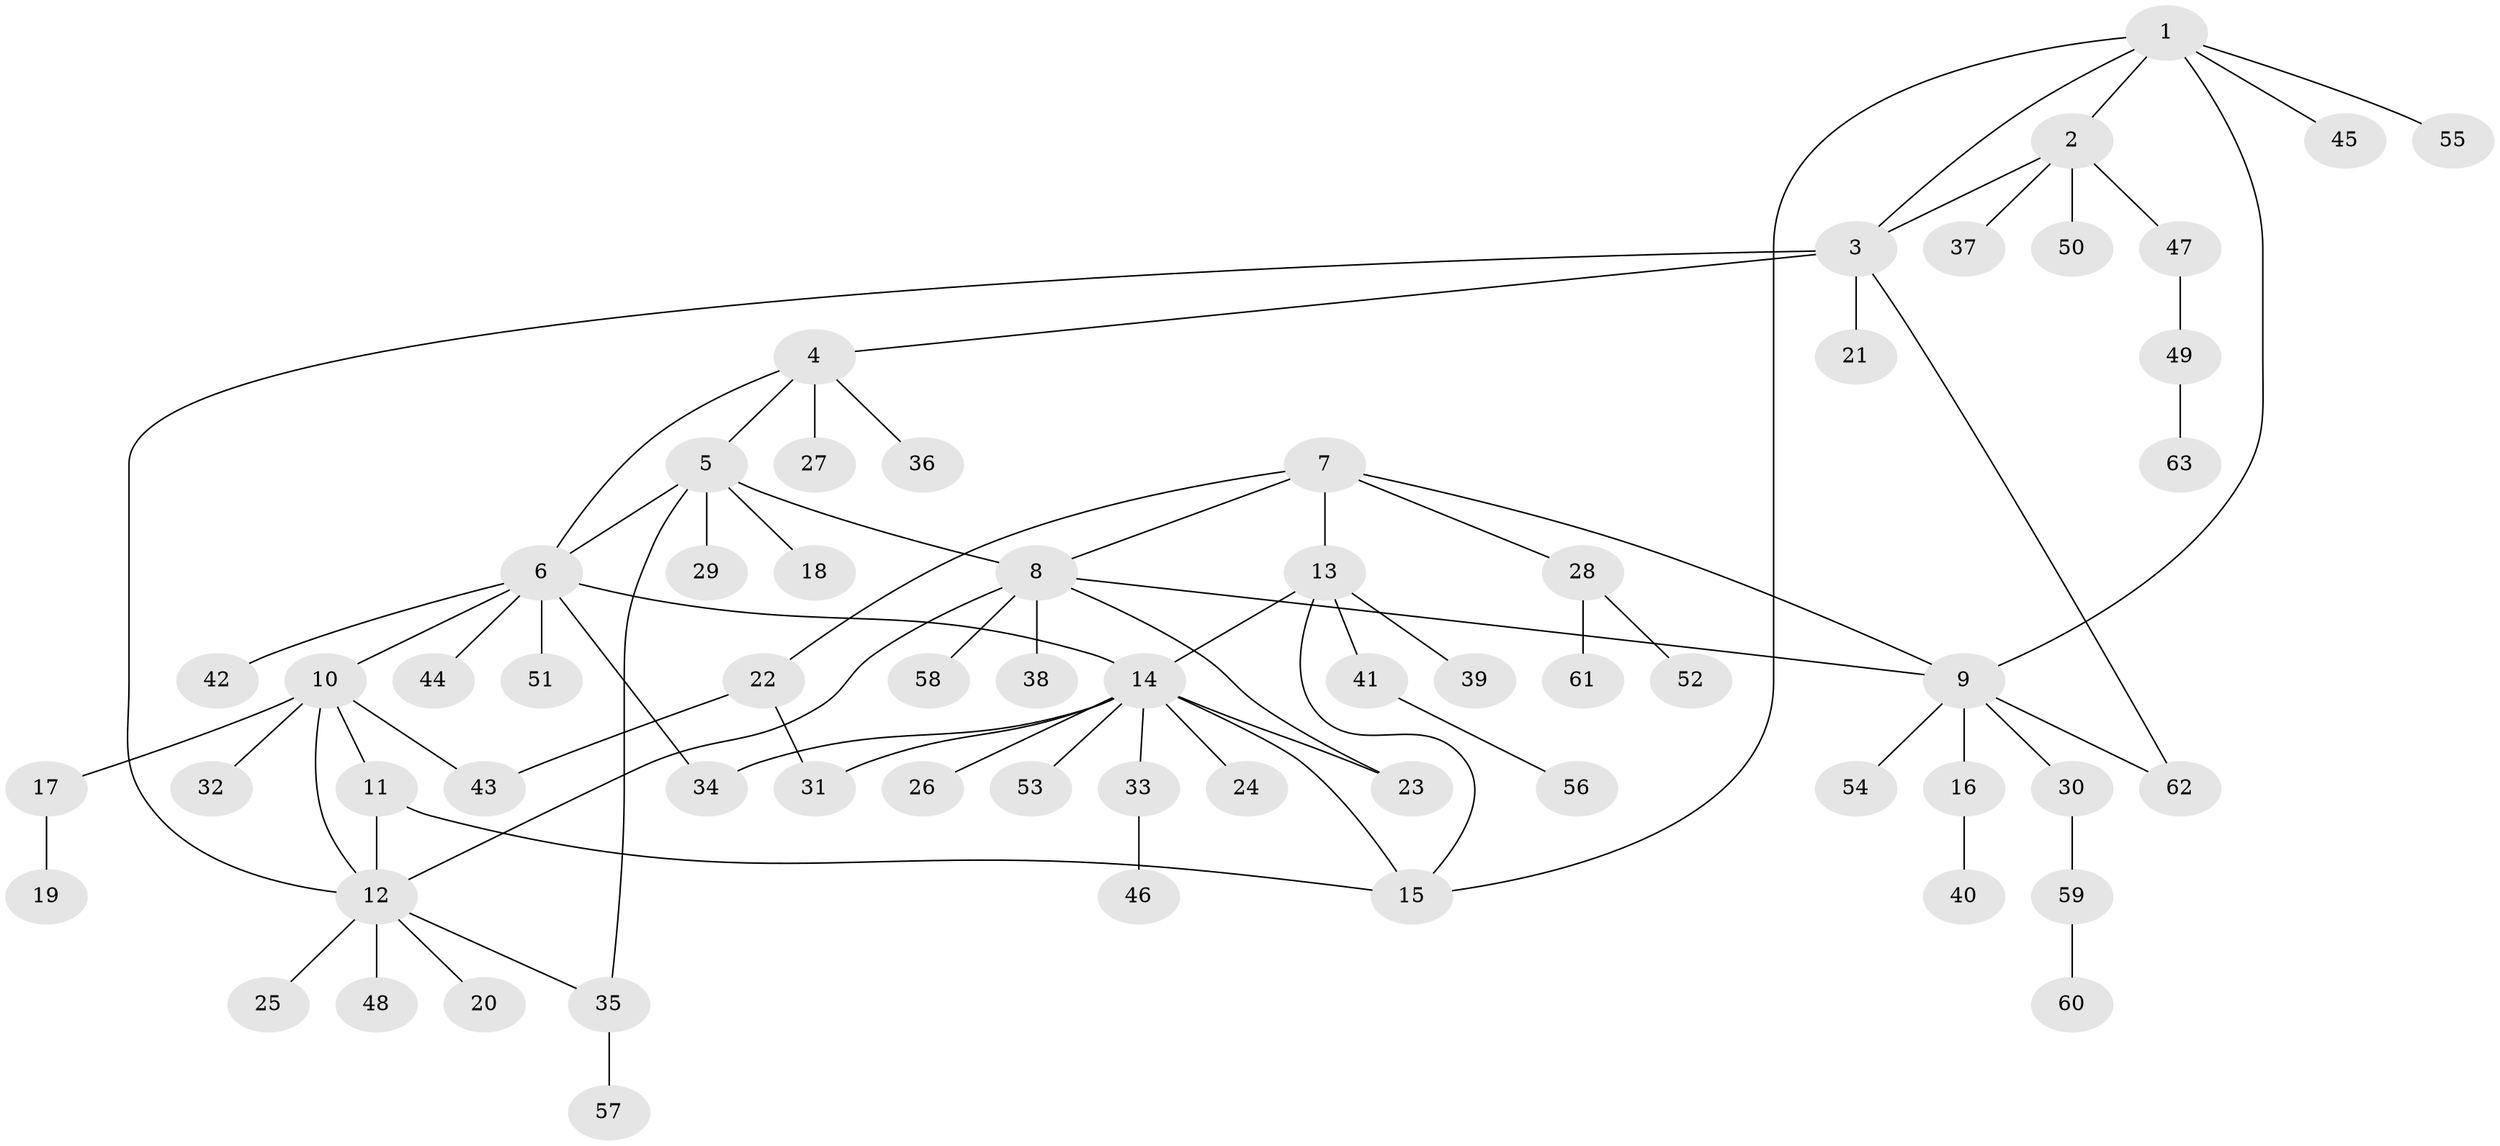 // coarse degree distribution, {5: 0.08695652173913043, 6: 0.043478260869565216, 4: 0.021739130434782608, 9: 0.043478260869565216, 7: 0.021739130434782608, 8: 0.021739130434782608, 10: 0.021739130434782608, 1: 0.6086956521739131, 3: 0.021739130434782608, 2: 0.10869565217391304}
// Generated by graph-tools (version 1.1) at 2025/24/03/03/25 07:24:11]
// undirected, 63 vertices, 79 edges
graph export_dot {
graph [start="1"]
  node [color=gray90,style=filled];
  1;
  2;
  3;
  4;
  5;
  6;
  7;
  8;
  9;
  10;
  11;
  12;
  13;
  14;
  15;
  16;
  17;
  18;
  19;
  20;
  21;
  22;
  23;
  24;
  25;
  26;
  27;
  28;
  29;
  30;
  31;
  32;
  33;
  34;
  35;
  36;
  37;
  38;
  39;
  40;
  41;
  42;
  43;
  44;
  45;
  46;
  47;
  48;
  49;
  50;
  51;
  52;
  53;
  54;
  55;
  56;
  57;
  58;
  59;
  60;
  61;
  62;
  63;
  1 -- 2;
  1 -- 3;
  1 -- 9;
  1 -- 15;
  1 -- 45;
  1 -- 55;
  2 -- 3;
  2 -- 37;
  2 -- 47;
  2 -- 50;
  3 -- 4;
  3 -- 12;
  3 -- 21;
  3 -- 62;
  4 -- 5;
  4 -- 6;
  4 -- 27;
  4 -- 36;
  5 -- 6;
  5 -- 8;
  5 -- 18;
  5 -- 29;
  5 -- 35;
  6 -- 10;
  6 -- 14;
  6 -- 34;
  6 -- 42;
  6 -- 44;
  6 -- 51;
  7 -- 8;
  7 -- 9;
  7 -- 13;
  7 -- 22;
  7 -- 28;
  8 -- 9;
  8 -- 12;
  8 -- 23;
  8 -- 38;
  8 -- 58;
  9 -- 16;
  9 -- 30;
  9 -- 54;
  9 -- 62;
  10 -- 11;
  10 -- 12;
  10 -- 17;
  10 -- 32;
  10 -- 43;
  11 -- 12;
  11 -- 15;
  12 -- 20;
  12 -- 25;
  12 -- 35;
  12 -- 48;
  13 -- 14;
  13 -- 15;
  13 -- 39;
  13 -- 41;
  14 -- 15;
  14 -- 23;
  14 -- 24;
  14 -- 26;
  14 -- 31;
  14 -- 33;
  14 -- 34;
  14 -- 53;
  16 -- 40;
  17 -- 19;
  22 -- 31;
  22 -- 43;
  28 -- 52;
  28 -- 61;
  30 -- 59;
  33 -- 46;
  35 -- 57;
  41 -- 56;
  47 -- 49;
  49 -- 63;
  59 -- 60;
}
